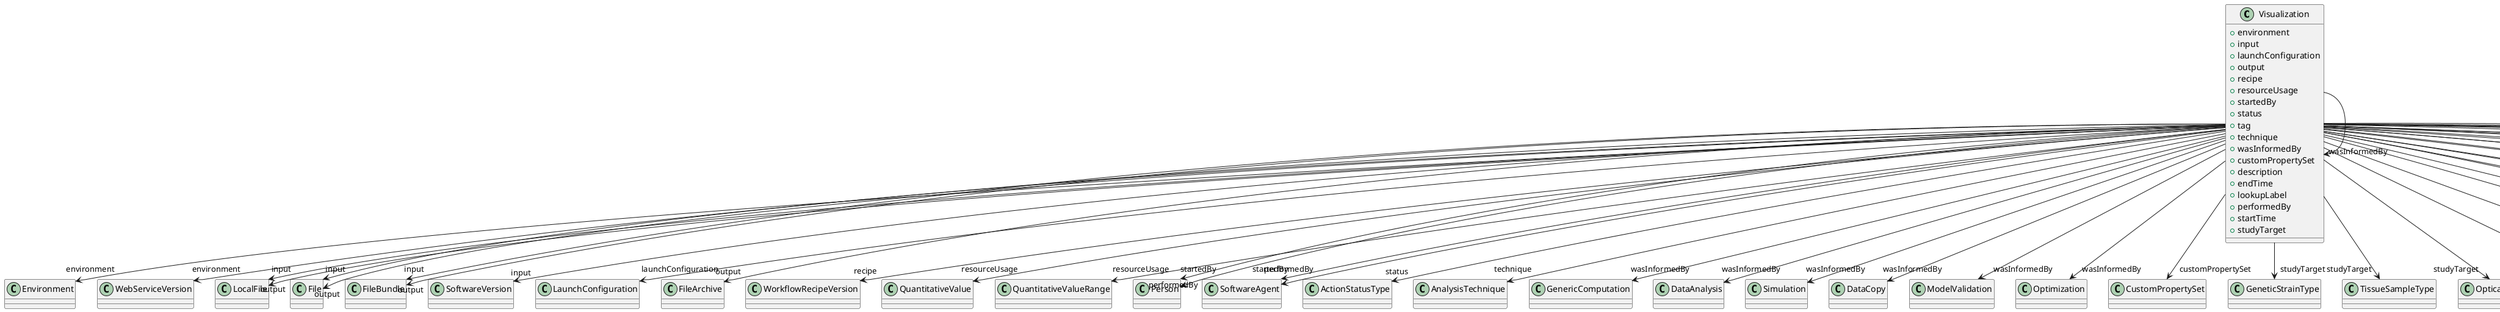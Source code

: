 @startuml
class Visualization {
+environment
+input
+launchConfiguration
+output
+recipe
+resourceUsage
+startedBy
+status
+tag
+technique
+wasInformedBy
+customPropertySet
+description
+endTime
+lookupLabel
+performedBy
+startTime
+studyTarget

}
Visualization -d-> "environment" Environment
Visualization -d-> "environment" WebServiceVersion
Visualization -d-> "input" LocalFile
Visualization -d-> "input" File
Visualization -d-> "input" FileBundle
Visualization -d-> "input" SoftwareVersion
Visualization -d-> "launchConfiguration" LaunchConfiguration
Visualization -d-> "output" LocalFile
Visualization -d-> "output" File
Visualization -d-> "output" FileArchive
Visualization -d-> "output" FileBundle
Visualization -d-> "recipe" WorkflowRecipeVersion
Visualization -d-> "resourceUsage" QuantitativeValue
Visualization -d-> "resourceUsage" QuantitativeValueRange
Visualization -d-> "startedBy" Person
Visualization -d-> "startedBy" SoftwareAgent
Visualization -d-> "status" ActionStatusType
Visualization -d-> "technique" AnalysisTechnique
Visualization -d-> "wasInformedBy" Visualization
Visualization -d-> "wasInformedBy" GenericComputation
Visualization -d-> "wasInformedBy" DataAnalysis
Visualization -d-> "wasInformedBy" Simulation
Visualization -d-> "wasInformedBy" DataCopy
Visualization -d-> "wasInformedBy" ModelValidation
Visualization -d-> "wasInformedBy" Optimization
Visualization -d-> "customPropertySet" CustomPropertySet
Visualization -d-> "performedBy" Person
Visualization -d-> "performedBy" SoftwareAgent
Visualization -d-> "studyTarget" GeneticStrainType
Visualization -d-> "studyTarget" TissueSampleType
Visualization -d-> "studyTarget" OpticalStimulusType
Visualization -d-> "studyTarget" OrganismSystem
Visualization -d-> "studyTarget" VisualStimulusType
Visualization -d-> "studyTarget" Disease
Visualization -d-> "studyTarget" CellType
Visualization -d-> "studyTarget" Species
Visualization -d-> "studyTarget" BiologicalSex
Visualization -d-> "studyTarget" Handedness
Visualization -d-> "studyTarget" OrganismSubstance
Visualization -d-> "studyTarget" BreedingType
Visualization -d-> "studyTarget" OlfactoryStimulusType
Visualization -d-> "studyTarget" TermSuggestion
Visualization -d-> "studyTarget" AuditoryStimulusType
Visualization -d-> "studyTarget" TactileStimulusType
Visualization -d-> "studyTarget" ElectricalStimulusType
Visualization -d-> "studyTarget" UBERONParcellation
Visualization -d-> "studyTarget" Organ
Visualization -d-> "studyTarget" DiseaseModel
Visualization -d-> "studyTarget" BiologicalOrder
Visualization -d-> "studyTarget" SubcellularEntity
Visualization -d-> "studyTarget" GustatoryStimulusType
Visualization -d-> "studyTarget" CellCultureType
Visualization -d-> "studyTarget" MolecularEntity
Visualization -d-> "studyTarget" ParcellationEntity
Visualization -d-> "studyTarget" ParcellationEntityVersion
Visualization -d-> "studyTarget" CustomAnatomicalEntity

@enduml